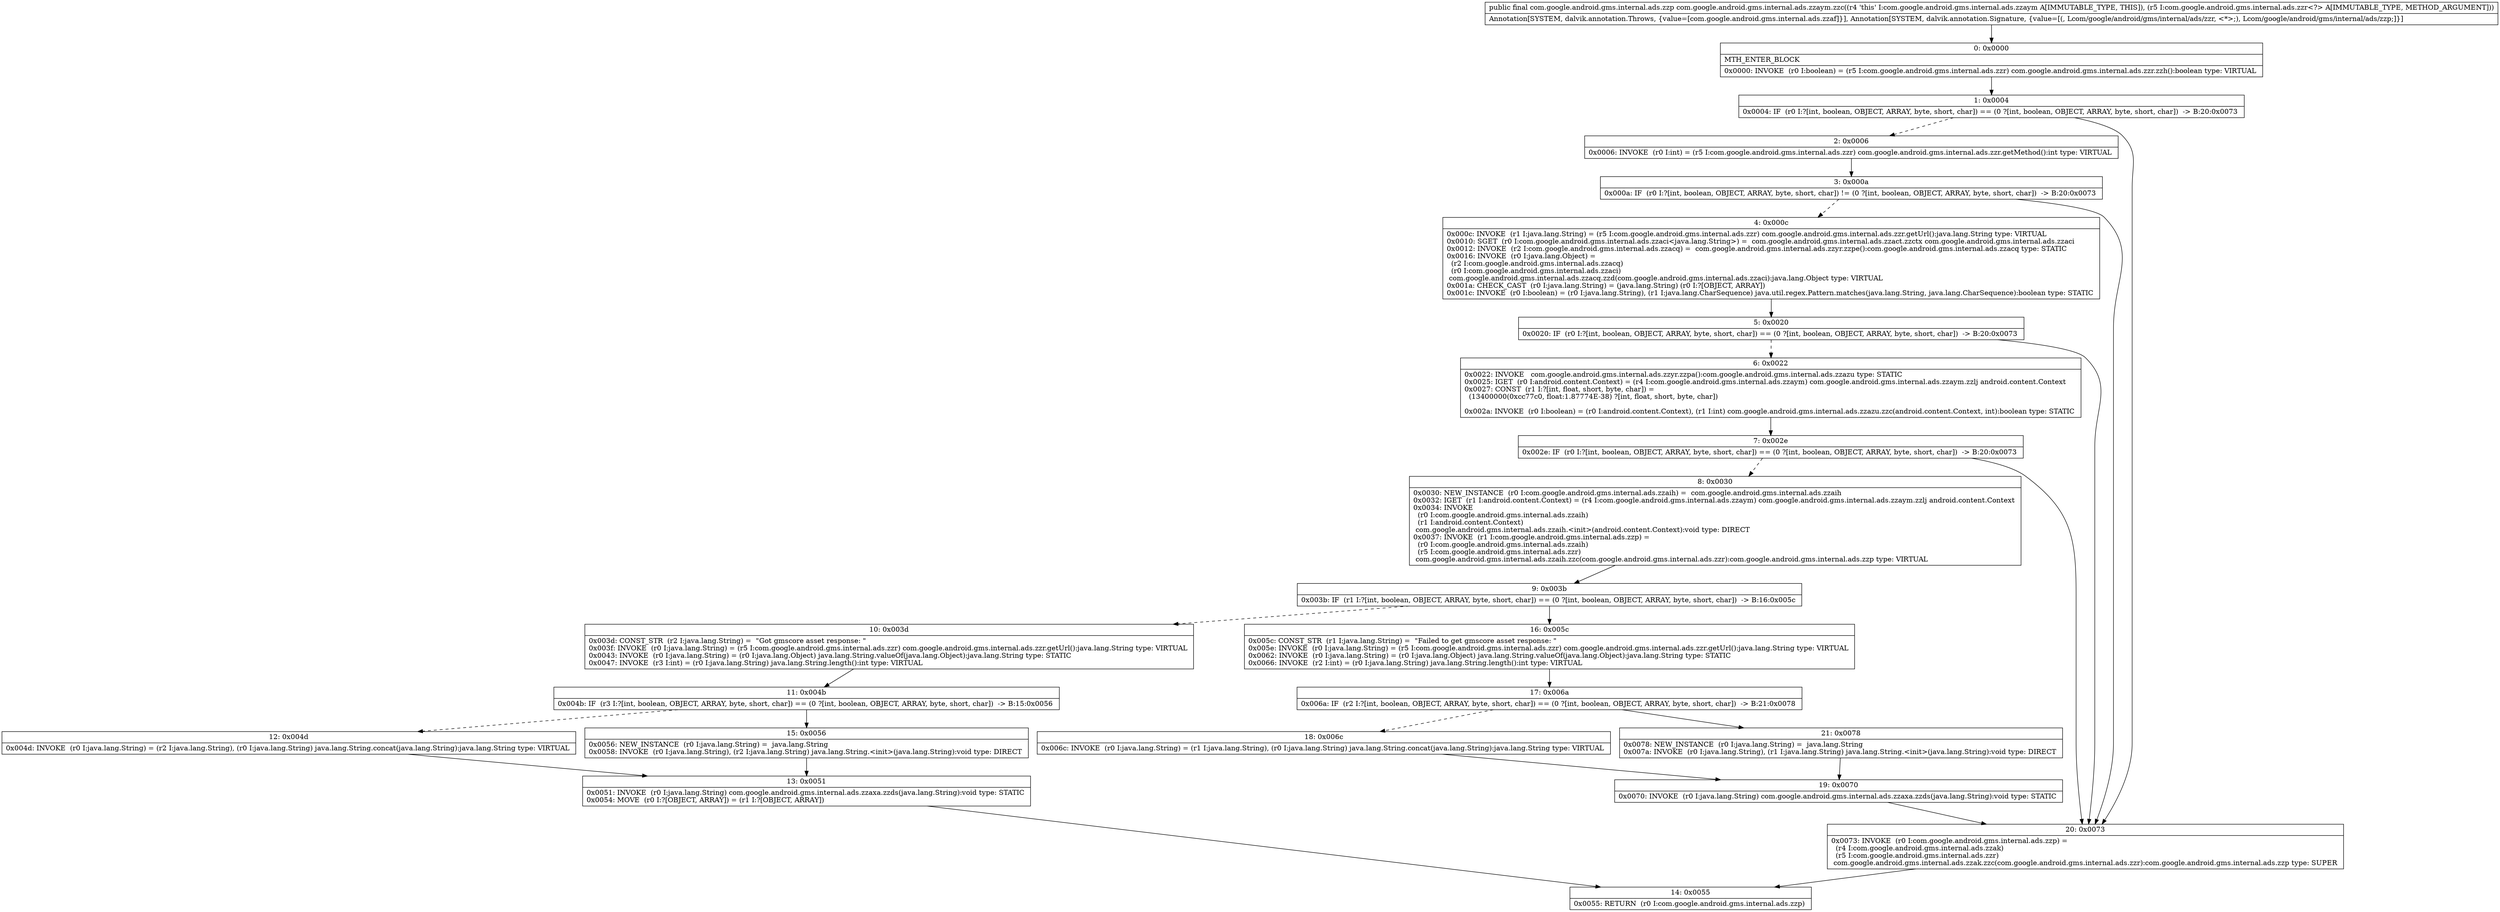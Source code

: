 digraph "CFG forcom.google.android.gms.internal.ads.zzaym.zzc(Lcom\/google\/android\/gms\/internal\/ads\/zzr;)Lcom\/google\/android\/gms\/internal\/ads\/zzp;" {
Node_0 [shape=record,label="{0\:\ 0x0000|MTH_ENTER_BLOCK\l|0x0000: INVOKE  (r0 I:boolean) = (r5 I:com.google.android.gms.internal.ads.zzr) com.google.android.gms.internal.ads.zzr.zzh():boolean type: VIRTUAL \l}"];
Node_1 [shape=record,label="{1\:\ 0x0004|0x0004: IF  (r0 I:?[int, boolean, OBJECT, ARRAY, byte, short, char]) == (0 ?[int, boolean, OBJECT, ARRAY, byte, short, char])  \-\> B:20:0x0073 \l}"];
Node_2 [shape=record,label="{2\:\ 0x0006|0x0006: INVOKE  (r0 I:int) = (r5 I:com.google.android.gms.internal.ads.zzr) com.google.android.gms.internal.ads.zzr.getMethod():int type: VIRTUAL \l}"];
Node_3 [shape=record,label="{3\:\ 0x000a|0x000a: IF  (r0 I:?[int, boolean, OBJECT, ARRAY, byte, short, char]) != (0 ?[int, boolean, OBJECT, ARRAY, byte, short, char])  \-\> B:20:0x0073 \l}"];
Node_4 [shape=record,label="{4\:\ 0x000c|0x000c: INVOKE  (r1 I:java.lang.String) = (r5 I:com.google.android.gms.internal.ads.zzr) com.google.android.gms.internal.ads.zzr.getUrl():java.lang.String type: VIRTUAL \l0x0010: SGET  (r0 I:com.google.android.gms.internal.ads.zzaci\<java.lang.String\>) =  com.google.android.gms.internal.ads.zzact.zzctx com.google.android.gms.internal.ads.zzaci \l0x0012: INVOKE  (r2 I:com.google.android.gms.internal.ads.zzacq) =  com.google.android.gms.internal.ads.zzyr.zzpe():com.google.android.gms.internal.ads.zzacq type: STATIC \l0x0016: INVOKE  (r0 I:java.lang.Object) = \l  (r2 I:com.google.android.gms.internal.ads.zzacq)\l  (r0 I:com.google.android.gms.internal.ads.zzaci)\l com.google.android.gms.internal.ads.zzacq.zzd(com.google.android.gms.internal.ads.zzaci):java.lang.Object type: VIRTUAL \l0x001a: CHECK_CAST  (r0 I:java.lang.String) = (java.lang.String) (r0 I:?[OBJECT, ARRAY]) \l0x001c: INVOKE  (r0 I:boolean) = (r0 I:java.lang.String), (r1 I:java.lang.CharSequence) java.util.regex.Pattern.matches(java.lang.String, java.lang.CharSequence):boolean type: STATIC \l}"];
Node_5 [shape=record,label="{5\:\ 0x0020|0x0020: IF  (r0 I:?[int, boolean, OBJECT, ARRAY, byte, short, char]) == (0 ?[int, boolean, OBJECT, ARRAY, byte, short, char])  \-\> B:20:0x0073 \l}"];
Node_6 [shape=record,label="{6\:\ 0x0022|0x0022: INVOKE   com.google.android.gms.internal.ads.zzyr.zzpa():com.google.android.gms.internal.ads.zzazu type: STATIC \l0x0025: IGET  (r0 I:android.content.Context) = (r4 I:com.google.android.gms.internal.ads.zzaym) com.google.android.gms.internal.ads.zzaym.zzlj android.content.Context \l0x0027: CONST  (r1 I:?[int, float, short, byte, char]) = \l  (13400000(0xcc77c0, float:1.87774E\-38) ?[int, float, short, byte, char])\l \l0x002a: INVOKE  (r0 I:boolean) = (r0 I:android.content.Context), (r1 I:int) com.google.android.gms.internal.ads.zzazu.zzc(android.content.Context, int):boolean type: STATIC \l}"];
Node_7 [shape=record,label="{7\:\ 0x002e|0x002e: IF  (r0 I:?[int, boolean, OBJECT, ARRAY, byte, short, char]) == (0 ?[int, boolean, OBJECT, ARRAY, byte, short, char])  \-\> B:20:0x0073 \l}"];
Node_8 [shape=record,label="{8\:\ 0x0030|0x0030: NEW_INSTANCE  (r0 I:com.google.android.gms.internal.ads.zzaih) =  com.google.android.gms.internal.ads.zzaih \l0x0032: IGET  (r1 I:android.content.Context) = (r4 I:com.google.android.gms.internal.ads.zzaym) com.google.android.gms.internal.ads.zzaym.zzlj android.content.Context \l0x0034: INVOKE  \l  (r0 I:com.google.android.gms.internal.ads.zzaih)\l  (r1 I:android.content.Context)\l com.google.android.gms.internal.ads.zzaih.\<init\>(android.content.Context):void type: DIRECT \l0x0037: INVOKE  (r1 I:com.google.android.gms.internal.ads.zzp) = \l  (r0 I:com.google.android.gms.internal.ads.zzaih)\l  (r5 I:com.google.android.gms.internal.ads.zzr)\l com.google.android.gms.internal.ads.zzaih.zzc(com.google.android.gms.internal.ads.zzr):com.google.android.gms.internal.ads.zzp type: VIRTUAL \l}"];
Node_9 [shape=record,label="{9\:\ 0x003b|0x003b: IF  (r1 I:?[int, boolean, OBJECT, ARRAY, byte, short, char]) == (0 ?[int, boolean, OBJECT, ARRAY, byte, short, char])  \-\> B:16:0x005c \l}"];
Node_10 [shape=record,label="{10\:\ 0x003d|0x003d: CONST_STR  (r2 I:java.lang.String) =  \"Got gmscore asset response: \" \l0x003f: INVOKE  (r0 I:java.lang.String) = (r5 I:com.google.android.gms.internal.ads.zzr) com.google.android.gms.internal.ads.zzr.getUrl():java.lang.String type: VIRTUAL \l0x0043: INVOKE  (r0 I:java.lang.String) = (r0 I:java.lang.Object) java.lang.String.valueOf(java.lang.Object):java.lang.String type: STATIC \l0x0047: INVOKE  (r3 I:int) = (r0 I:java.lang.String) java.lang.String.length():int type: VIRTUAL \l}"];
Node_11 [shape=record,label="{11\:\ 0x004b|0x004b: IF  (r3 I:?[int, boolean, OBJECT, ARRAY, byte, short, char]) == (0 ?[int, boolean, OBJECT, ARRAY, byte, short, char])  \-\> B:15:0x0056 \l}"];
Node_12 [shape=record,label="{12\:\ 0x004d|0x004d: INVOKE  (r0 I:java.lang.String) = (r2 I:java.lang.String), (r0 I:java.lang.String) java.lang.String.concat(java.lang.String):java.lang.String type: VIRTUAL \l}"];
Node_13 [shape=record,label="{13\:\ 0x0051|0x0051: INVOKE  (r0 I:java.lang.String) com.google.android.gms.internal.ads.zzaxa.zzds(java.lang.String):void type: STATIC \l0x0054: MOVE  (r0 I:?[OBJECT, ARRAY]) = (r1 I:?[OBJECT, ARRAY]) \l}"];
Node_14 [shape=record,label="{14\:\ 0x0055|0x0055: RETURN  (r0 I:com.google.android.gms.internal.ads.zzp) \l}"];
Node_15 [shape=record,label="{15\:\ 0x0056|0x0056: NEW_INSTANCE  (r0 I:java.lang.String) =  java.lang.String \l0x0058: INVOKE  (r0 I:java.lang.String), (r2 I:java.lang.String) java.lang.String.\<init\>(java.lang.String):void type: DIRECT \l}"];
Node_16 [shape=record,label="{16\:\ 0x005c|0x005c: CONST_STR  (r1 I:java.lang.String) =  \"Failed to get gmscore asset response: \" \l0x005e: INVOKE  (r0 I:java.lang.String) = (r5 I:com.google.android.gms.internal.ads.zzr) com.google.android.gms.internal.ads.zzr.getUrl():java.lang.String type: VIRTUAL \l0x0062: INVOKE  (r0 I:java.lang.String) = (r0 I:java.lang.Object) java.lang.String.valueOf(java.lang.Object):java.lang.String type: STATIC \l0x0066: INVOKE  (r2 I:int) = (r0 I:java.lang.String) java.lang.String.length():int type: VIRTUAL \l}"];
Node_17 [shape=record,label="{17\:\ 0x006a|0x006a: IF  (r2 I:?[int, boolean, OBJECT, ARRAY, byte, short, char]) == (0 ?[int, boolean, OBJECT, ARRAY, byte, short, char])  \-\> B:21:0x0078 \l}"];
Node_18 [shape=record,label="{18\:\ 0x006c|0x006c: INVOKE  (r0 I:java.lang.String) = (r1 I:java.lang.String), (r0 I:java.lang.String) java.lang.String.concat(java.lang.String):java.lang.String type: VIRTUAL \l}"];
Node_19 [shape=record,label="{19\:\ 0x0070|0x0070: INVOKE  (r0 I:java.lang.String) com.google.android.gms.internal.ads.zzaxa.zzds(java.lang.String):void type: STATIC \l}"];
Node_20 [shape=record,label="{20\:\ 0x0073|0x0073: INVOKE  (r0 I:com.google.android.gms.internal.ads.zzp) = \l  (r4 I:com.google.android.gms.internal.ads.zzak)\l  (r5 I:com.google.android.gms.internal.ads.zzr)\l com.google.android.gms.internal.ads.zzak.zzc(com.google.android.gms.internal.ads.zzr):com.google.android.gms.internal.ads.zzp type: SUPER \l}"];
Node_21 [shape=record,label="{21\:\ 0x0078|0x0078: NEW_INSTANCE  (r0 I:java.lang.String) =  java.lang.String \l0x007a: INVOKE  (r0 I:java.lang.String), (r1 I:java.lang.String) java.lang.String.\<init\>(java.lang.String):void type: DIRECT \l}"];
MethodNode[shape=record,label="{public final com.google.android.gms.internal.ads.zzp com.google.android.gms.internal.ads.zzaym.zzc((r4 'this' I:com.google.android.gms.internal.ads.zzaym A[IMMUTABLE_TYPE, THIS]), (r5 I:com.google.android.gms.internal.ads.zzr\<?\> A[IMMUTABLE_TYPE, METHOD_ARGUMENT]))  | Annotation[SYSTEM, dalvik.annotation.Throws, \{value=[com.google.android.gms.internal.ads.zzaf]\}], Annotation[SYSTEM, dalvik.annotation.Signature, \{value=[(, Lcom\/google\/android\/gms\/internal\/ads\/zzr, \<*\>;), Lcom\/google\/android\/gms\/internal\/ads\/zzp;]\}]\l}"];
MethodNode -> Node_0;
Node_0 -> Node_1;
Node_1 -> Node_2[style=dashed];
Node_1 -> Node_20;
Node_2 -> Node_3;
Node_3 -> Node_4[style=dashed];
Node_3 -> Node_20;
Node_4 -> Node_5;
Node_5 -> Node_6[style=dashed];
Node_5 -> Node_20;
Node_6 -> Node_7;
Node_7 -> Node_8[style=dashed];
Node_7 -> Node_20;
Node_8 -> Node_9;
Node_9 -> Node_10[style=dashed];
Node_9 -> Node_16;
Node_10 -> Node_11;
Node_11 -> Node_12[style=dashed];
Node_11 -> Node_15;
Node_12 -> Node_13;
Node_13 -> Node_14;
Node_15 -> Node_13;
Node_16 -> Node_17;
Node_17 -> Node_18[style=dashed];
Node_17 -> Node_21;
Node_18 -> Node_19;
Node_19 -> Node_20;
Node_20 -> Node_14;
Node_21 -> Node_19;
}

